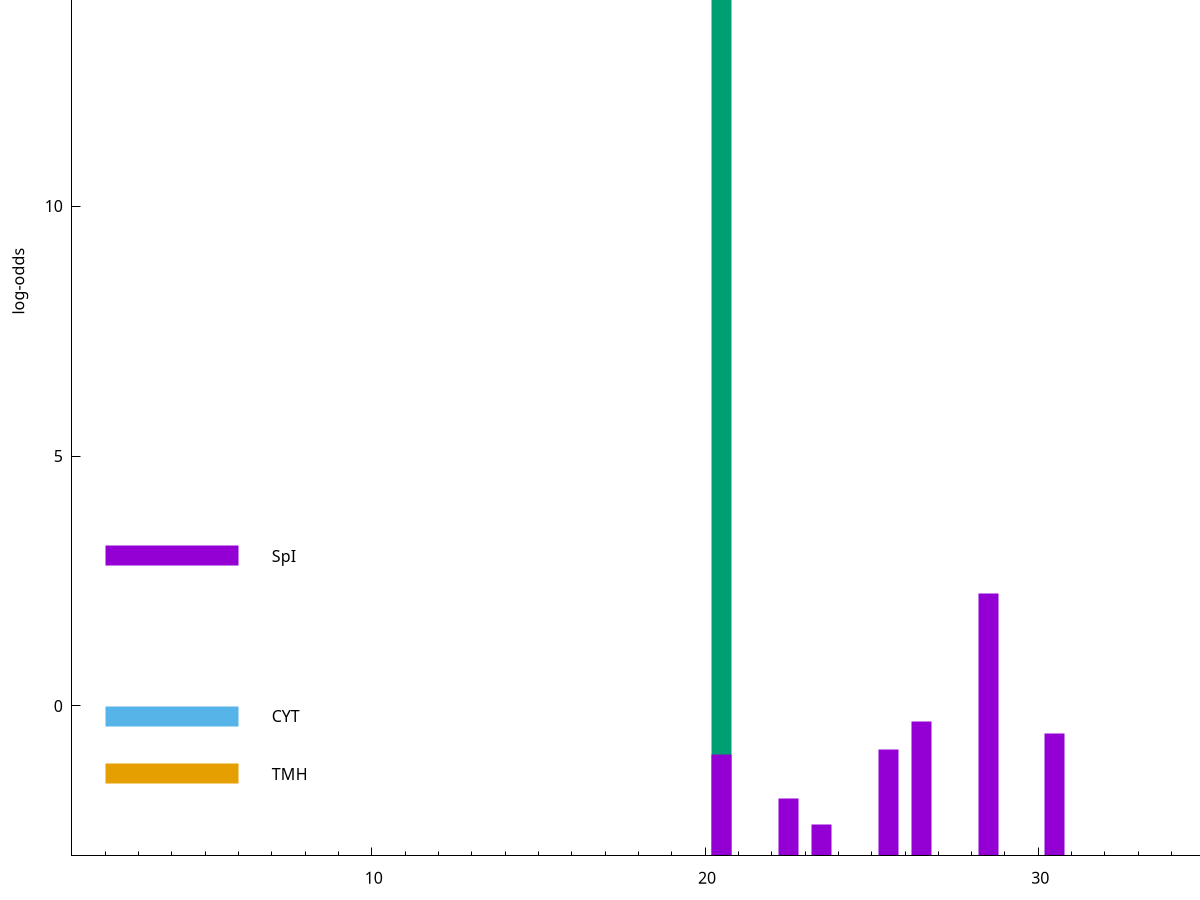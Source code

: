 set title "LipoP predictions for SRR4017843.gff"
set size 2., 1.4
set xrange [1:70] 
set mxtics 10
set yrange [-3:20]
set y2range [0:23]
set ylabel "log-odds"
set term postscript eps color solid "Helvetica" 30
set output "SRR4017843.gff5.eps"
set arrow from 2,14.7601 to 6,14.7601 nohead lt 2 lw 20
set label "SpII" at 7,14.7601
set arrow from 2,3.00103 to 6,3.00103 nohead lt 1 lw 20
set label "SpI" at 7,3.00103
set arrow from 2,-0.200913 to 6,-0.200913 nohead lt 3 lw 20
set label "CYT" at 7,-0.200913
set arrow from 2,-1.35869 to 6,-1.35869 nohead lt 4 lw 20
set label "TMH" at 7,-1.35869
set arrow from 2,14.7601 to 6,14.7601 nohead lt 2 lw 20
set label "SpII" at 7,14.7601
# NOTE: The scores below are the log-odds scores with the threshold
# NOTE: subtracted (a hack to make gnuplot make the histogram all
# NOTE: look nice).
plot "-" axes x1y2 title "" with impulses lt 2 lw 20, "-" axes x1y2 title "" with impulses lt 1 lw 20
20.500000 17.760100
e
28.500000 5.257220
26.500000 2.680348
30.500000 2.450367
25.500000 2.132244
20.500000 2.034551
22.500000 1.143430
23.500000 0.638340
e
exit
